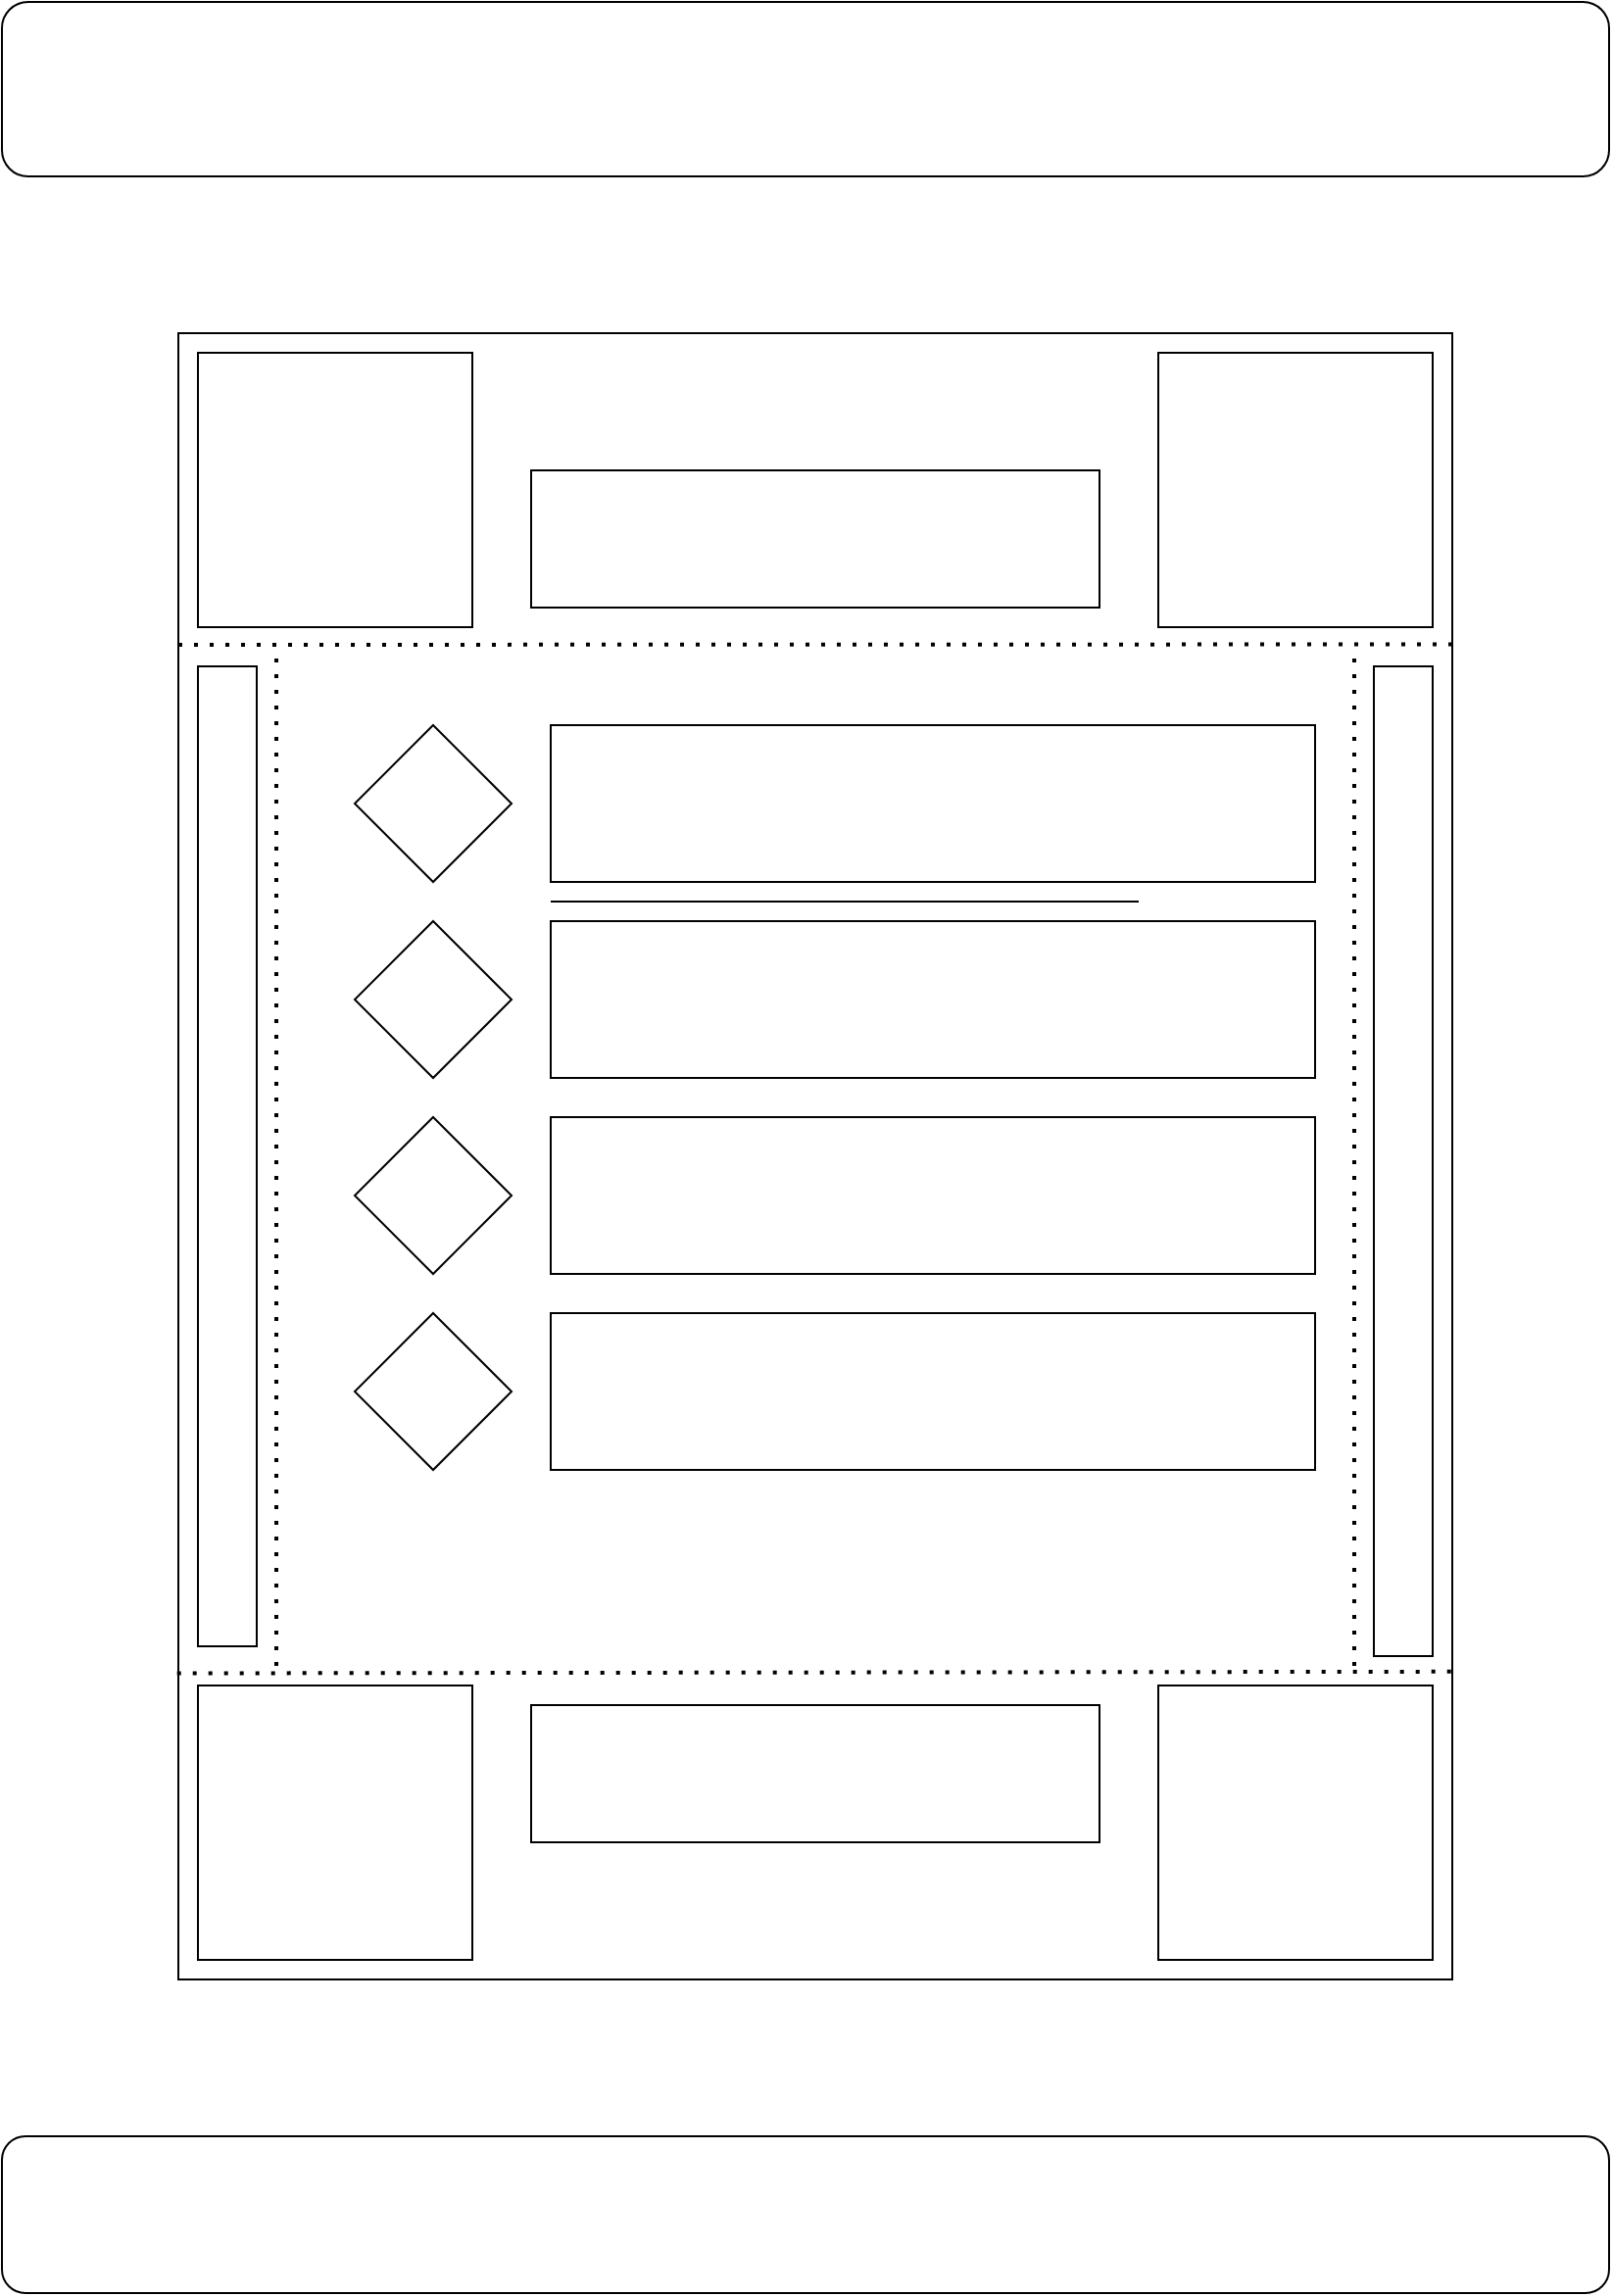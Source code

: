 <mxfile version="22.0.8" type="device">
  <diagram name="Page-1" id="OnuEhw8y8EgBacjh1Lq7">
    <mxGraphModel dx="2100" dy="2329" grid="1" gridSize="10" guides="1" tooltips="1" connect="1" arrows="1" fold="1" page="1" pageScale="1" pageWidth="827" pageHeight="1169" math="0" shadow="0">
      <root>
        <mxCell id="0" />
        <mxCell id="1" parent="0" />
        <mxCell id="iHQXKwzwUvEuhShWa-Zq-1" value="" style="rounded=0;whiteSpace=wrap;html=1;" parent="1" vertex="1">
          <mxGeometry x="90" y="-1000" width="650" height="840" as="geometry" />
        </mxCell>
        <mxCell id="iHQXKwzwUvEuhShWa-Zq-2" value="" style="rounded=1;whiteSpace=wrap;html=1;" parent="1" vertex="1">
          <mxGeometry y="-1169" width="820" height="89" as="geometry" />
        </mxCell>
        <mxCell id="iHQXKwzwUvEuhShWa-Zq-3" value="" style="rounded=1;whiteSpace=wrap;html=1;" parent="1" vertex="1">
          <mxGeometry y="-80" width="820" height="80" as="geometry" />
        </mxCell>
        <mxCell id="iHQXKwzwUvEuhShWa-Zq-4" value="" style="whiteSpace=wrap;html=1;aspect=fixed;" parent="1" vertex="1">
          <mxGeometry x="100" y="-990" width="140" height="140" as="geometry" />
        </mxCell>
        <mxCell id="iHQXKwzwUvEuhShWa-Zq-5" value="" style="whiteSpace=wrap;html=1;aspect=fixed;" parent="1" vertex="1">
          <mxGeometry x="590" y="-990" width="140" height="140" as="geometry" />
        </mxCell>
        <mxCell id="iHQXKwzwUvEuhShWa-Zq-6" value="" style="whiteSpace=wrap;html=1;aspect=fixed;" parent="1" vertex="1">
          <mxGeometry x="100" y="-310" width="140" height="140" as="geometry" />
        </mxCell>
        <mxCell id="iHQXKwzwUvEuhShWa-Zq-7" value="" style="whiteSpace=wrap;html=1;aspect=fixed;" parent="1" vertex="1">
          <mxGeometry x="590" y="-310" width="140" height="140" as="geometry" />
        </mxCell>
        <mxCell id="iHQXKwzwUvEuhShWa-Zq-8" value="" style="rounded=0;whiteSpace=wrap;html=1;" parent="1" vertex="1">
          <mxGeometry x="100" y="-830" width="30" height="500" as="geometry" />
        </mxCell>
        <mxCell id="iHQXKwzwUvEuhShWa-Zq-11" value="" style="rounded=0;whiteSpace=wrap;html=1;" parent="1" vertex="1">
          <mxGeometry x="700" y="-830" width="30" height="505" as="geometry" />
        </mxCell>
        <mxCell id="iHQXKwzwUvEuhShWa-Zq-12" value="" style="rounded=0;whiteSpace=wrap;html=1;" parent="1" vertex="1">
          <mxGeometry x="270" y="-930" width="290" height="70" as="geometry" />
        </mxCell>
        <mxCell id="iHQXKwzwUvEuhShWa-Zq-14" value="" style="rounded=0;whiteSpace=wrap;html=1;" parent="1" vertex="1">
          <mxGeometry x="270" y="-300" width="290" height="70" as="geometry" />
        </mxCell>
        <mxCell id="iHQXKwzwUvEuhShWa-Zq-15" value="" style="rhombus;whiteSpace=wrap;html=1;" parent="1" vertex="1">
          <mxGeometry x="180" y="-800" width="80" height="80" as="geometry" />
        </mxCell>
        <mxCell id="iHQXKwzwUvEuhShWa-Zq-16" value="" style="rounded=0;whiteSpace=wrap;html=1;" parent="1" vertex="1">
          <mxGeometry x="280" y="-800" width="390" height="80" as="geometry" />
        </mxCell>
        <mxCell id="iHQXKwzwUvEuhShWa-Zq-17" value="" style="rounded=0;whiteSpace=wrap;html=1;" parent="1" vertex="1">
          <mxGeometry x="280" y="-700" width="390" height="80" as="geometry" />
        </mxCell>
        <mxCell id="iHQXKwzwUvEuhShWa-Zq-18" value="" style="rounded=0;whiteSpace=wrap;html=1;" parent="1" vertex="1">
          <mxGeometry x="280" y="-600" width="390" height="80" as="geometry" />
        </mxCell>
        <mxCell id="iHQXKwzwUvEuhShWa-Zq-19" value="" style="rounded=0;whiteSpace=wrap;html=1;" parent="1" vertex="1">
          <mxGeometry x="280" y="-500" width="390" height="80" as="geometry" />
        </mxCell>
        <mxCell id="iHQXKwzwUvEuhShWa-Zq-21" value="" style="rhombus;whiteSpace=wrap;html=1;" parent="1" vertex="1">
          <mxGeometry x="180" y="-700" width="80" height="80" as="geometry" />
        </mxCell>
        <mxCell id="iHQXKwzwUvEuhShWa-Zq-22" value="" style="rhombus;whiteSpace=wrap;html=1;" parent="1" vertex="1">
          <mxGeometry x="180" y="-600" width="80" height="80" as="geometry" />
        </mxCell>
        <mxCell id="iHQXKwzwUvEuhShWa-Zq-23" value="" style="rhombus;whiteSpace=wrap;html=1;" parent="1" vertex="1">
          <mxGeometry x="180" y="-500" width="80" height="80" as="geometry" />
        </mxCell>
        <mxCell id="iHQXKwzwUvEuhShWa-Zq-24" value="" style="endArrow=none;html=1;rounded=0;" parent="1" edge="1">
          <mxGeometry width="50" height="50" relative="1" as="geometry">
            <mxPoint x="580" y="-710" as="sourcePoint" />
            <mxPoint x="280" y="-710" as="targetPoint" />
          </mxGeometry>
        </mxCell>
        <mxCell id="iHQXKwzwUvEuhShWa-Zq-26" value="" style="endArrow=none;dashed=1;html=1;dashPattern=1 3;strokeWidth=2;rounded=0;entryX=1.002;entryY=0.189;entryDx=0;entryDy=0;entryPerimeter=0;" parent="1" target="iHQXKwzwUvEuhShWa-Zq-1" edge="1">
          <mxGeometry width="50" height="50" relative="1" as="geometry">
            <mxPoint x="90" y="-841" as="sourcePoint" />
            <mxPoint x="440" y="-660" as="targetPoint" />
          </mxGeometry>
        </mxCell>
        <mxCell id="iHQXKwzwUvEuhShWa-Zq-28" value="" style="endArrow=none;dashed=1;html=1;dashPattern=1 3;strokeWidth=2;rounded=0;entryX=1.003;entryY=0.813;entryDx=0;entryDy=0;entryPerimeter=0;exitX=-0.001;exitY=0.814;exitDx=0;exitDy=0;exitPerimeter=0;" parent="1" source="iHQXKwzwUvEuhShWa-Zq-1" target="iHQXKwzwUvEuhShWa-Zq-1" edge="1">
          <mxGeometry width="50" height="50" relative="1" as="geometry">
            <mxPoint x="390" y="-330" as="sourcePoint" />
            <mxPoint x="440" y="-380" as="targetPoint" />
          </mxGeometry>
        </mxCell>
        <mxCell id="iHQXKwzwUvEuhShWa-Zq-29" value="" style="endArrow=none;dashed=1;html=1;dashPattern=1 3;strokeWidth=2;rounded=0;" parent="1" edge="1">
          <mxGeometry width="50" height="50" relative="1" as="geometry">
            <mxPoint x="140" y="-320" as="sourcePoint" />
            <mxPoint x="140" y="-840" as="targetPoint" />
          </mxGeometry>
        </mxCell>
        <mxCell id="iHQXKwzwUvEuhShWa-Zq-30" value="" style="endArrow=none;dashed=1;html=1;dashPattern=1 3;strokeWidth=2;rounded=0;" parent="1" edge="1">
          <mxGeometry width="50" height="50" relative="1" as="geometry">
            <mxPoint x="690" y="-320" as="sourcePoint" />
            <mxPoint x="690" y="-840" as="targetPoint" />
          </mxGeometry>
        </mxCell>
      </root>
    </mxGraphModel>
  </diagram>
</mxfile>
